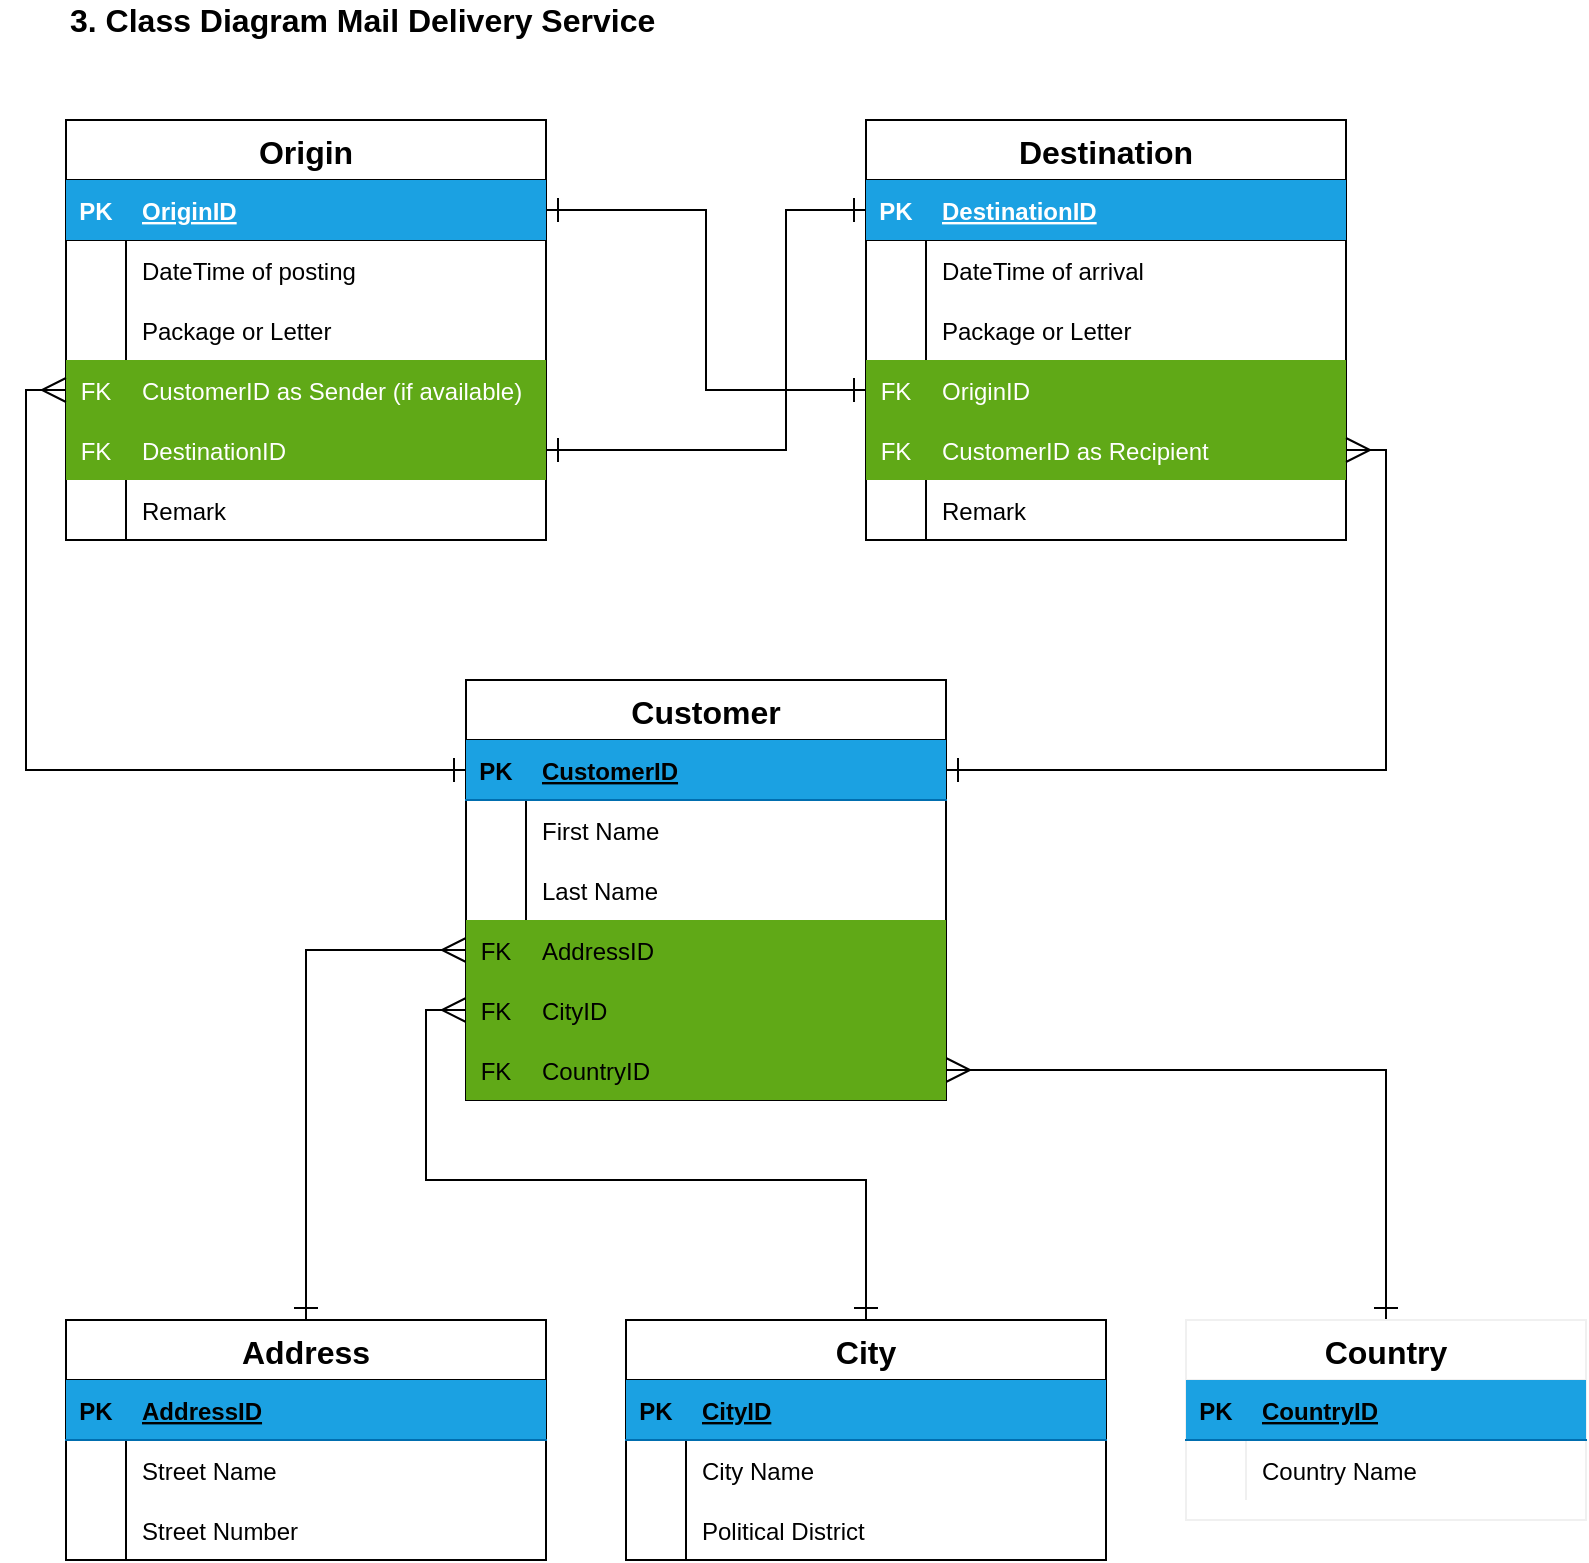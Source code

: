 <mxfile version="13.9.2" type="github">
  <diagram id="_-bA-3RpmDpL2thLnY7j" name="Page-1">
    <mxGraphModel dx="1038" dy="740" grid="1" gridSize="10" guides="1" tooltips="1" connect="1" arrows="1" fold="1" page="1" pageScale="1" pageWidth="850" pageHeight="1100" math="0" shadow="0">
      <root>
        <mxCell id="0" />
        <mxCell id="1" parent="0" />
        <mxCell id="2" value="3. Class Diagram Mail Delivery Service" style="text;html=1;strokeColor=none;fillColor=none;align=left;verticalAlign=middle;whiteSpace=wrap;rounded=0;fontStyle=1;fontSize=16;" parent="1" vertex="1">
          <mxGeometry x="40" y="20" width="330" height="20" as="geometry" />
        </mxCell>
        <mxCell id="7" value="Origin" style="shape=table;startSize=30;container=1;collapsible=1;childLayout=tableLayout;fixedRows=1;rowLines=0;fontStyle=1;align=center;resizeLast=1;fontSize=16;" parent="1" vertex="1">
          <mxGeometry x="40" y="80" width="240" height="210" as="geometry" />
        </mxCell>
        <mxCell id="8" value="" style="shape=partialRectangle;collapsible=0;dropTarget=0;pointerEvents=0;fillColor=none;top=0;left=0;bottom=1;right=0;points=[[0,0.5],[1,0.5]];portConstraint=eastwest;" parent="7" vertex="1">
          <mxGeometry y="30" width="240" height="30" as="geometry" />
        </mxCell>
        <mxCell id="9" value="PK" style="shape=partialRectangle;connectable=0;fillColor=#1ba1e2;top=0;left=0;bottom=0;right=0;fontStyle=1;overflow=hidden;strokeColor=#006EAF;fontColor=#ffffff;" parent="8" vertex="1">
          <mxGeometry width="30" height="30" as="geometry" />
        </mxCell>
        <mxCell id="10" value="OriginID" style="shape=partialRectangle;connectable=0;fillColor=#1ba1e2;top=0;left=0;bottom=0;right=0;align=left;spacingLeft=6;fontStyle=5;overflow=hidden;strokeColor=#006EAF;fontColor=#ffffff;" parent="8" vertex="1">
          <mxGeometry x="30" width="210" height="30" as="geometry" />
        </mxCell>
        <mxCell id="11" value="" style="shape=partialRectangle;collapsible=0;dropTarget=0;pointerEvents=0;fillColor=none;top=0;left=0;bottom=0;right=0;points=[[0,0.5],[1,0.5]];portConstraint=eastwest;" parent="7" vertex="1">
          <mxGeometry y="60" width="240" height="30" as="geometry" />
        </mxCell>
        <mxCell id="12" value="" style="shape=partialRectangle;connectable=0;fillColor=none;top=0;left=0;bottom=0;right=0;editable=1;overflow=hidden;" parent="11" vertex="1">
          <mxGeometry width="30" height="30" as="geometry" />
        </mxCell>
        <mxCell id="13" value="DateTime of posting" style="shape=partialRectangle;connectable=0;fillColor=none;top=0;left=0;bottom=0;right=0;align=left;spacingLeft=6;overflow=hidden;" parent="11" vertex="1">
          <mxGeometry x="30" width="210" height="30" as="geometry" />
        </mxCell>
        <mxCell id="14" value="" style="shape=partialRectangle;collapsible=0;dropTarget=0;pointerEvents=0;fillColor=none;top=0;left=0;bottom=0;right=0;points=[[0,0.5],[1,0.5]];portConstraint=eastwest;" parent="7" vertex="1">
          <mxGeometry y="90" width="240" height="30" as="geometry" />
        </mxCell>
        <mxCell id="15" value="" style="shape=partialRectangle;connectable=0;fillColor=none;top=0;left=0;bottom=0;right=0;editable=1;overflow=hidden;" parent="14" vertex="1">
          <mxGeometry width="30" height="30" as="geometry" />
        </mxCell>
        <mxCell id="16" value="Package or Letter" style="shape=partialRectangle;connectable=0;fillColor=none;top=0;left=0;bottom=0;right=0;align=left;spacingLeft=6;overflow=hidden;" parent="14" vertex="1">
          <mxGeometry x="30" width="210" height="30" as="geometry" />
        </mxCell>
        <mxCell id="17" value="" style="shape=partialRectangle;collapsible=0;dropTarget=0;pointerEvents=0;fillColor=none;top=0;left=0;bottom=0;right=0;points=[[0,0.5],[1,0.5]];portConstraint=eastwest;" parent="7" vertex="1">
          <mxGeometry y="120" width="240" height="30" as="geometry" />
        </mxCell>
        <mxCell id="18" value="FK" style="shape=partialRectangle;connectable=0;fillColor=#60a917;top=0;left=0;bottom=0;right=0;editable=1;overflow=hidden;strokeColor=#2D7600;fontColor=#ffffff;" parent="17" vertex="1">
          <mxGeometry width="30" height="30" as="geometry" />
        </mxCell>
        <mxCell id="19" value="CustomerID as Sender (if available)" style="shape=partialRectangle;connectable=0;fillColor=#60a917;top=0;left=0;bottom=0;right=0;align=left;spacingLeft=6;overflow=hidden;strokeColor=#2D7600;fontColor=#ffffff;" parent="17" vertex="1">
          <mxGeometry x="30" width="210" height="30" as="geometry" />
        </mxCell>
        <mxCell id="21" value="" style="shape=partialRectangle;collapsible=0;dropTarget=0;pointerEvents=0;fillColor=none;top=0;left=0;bottom=0;right=0;points=[[0,0.5],[1,0.5]];portConstraint=eastwest;" parent="7" vertex="1">
          <mxGeometry y="150" width="240" height="30" as="geometry" />
        </mxCell>
        <mxCell id="22" value="FK" style="shape=partialRectangle;connectable=0;fillColor=#60a917;top=0;left=0;bottom=0;right=0;editable=1;overflow=hidden;strokeColor=#2D7600;fontColor=#ffffff;" parent="21" vertex="1">
          <mxGeometry width="30" height="30" as="geometry" />
        </mxCell>
        <mxCell id="23" value="DestinationID" style="shape=partialRectangle;connectable=0;fillColor=#60a917;top=0;left=0;bottom=0;right=0;align=left;spacingLeft=6;overflow=hidden;strokeColor=#2D7600;fontColor=#ffffff;" parent="21" vertex="1">
          <mxGeometry x="30" width="210" height="30" as="geometry" />
        </mxCell>
        <mxCell id="116" value="" style="shape=partialRectangle;collapsible=0;dropTarget=0;pointerEvents=0;fillColor=none;top=0;left=0;bottom=0;right=0;points=[[0,0.5],[1,0.5]];portConstraint=eastwest;" parent="7" vertex="1">
          <mxGeometry y="180" width="240" height="30" as="geometry" />
        </mxCell>
        <mxCell id="117" value="" style="shape=partialRectangle;connectable=0;fillColor=none;top=0;left=0;bottom=0;right=0;editable=1;overflow=hidden;" parent="116" vertex="1">
          <mxGeometry width="30" height="30" as="geometry" />
        </mxCell>
        <mxCell id="118" value="Remark" style="shape=partialRectangle;connectable=0;fillColor=none;top=0;left=0;bottom=0;right=0;align=left;spacingLeft=6;overflow=hidden;" parent="116" vertex="1">
          <mxGeometry x="30" width="210" height="30" as="geometry" />
        </mxCell>
        <mxCell id="33" value="Destination" style="shape=table;startSize=30;container=1;collapsible=1;childLayout=tableLayout;fixedRows=1;rowLines=0;fontStyle=1;align=center;resizeLast=1;fontSize=16;" parent="1" vertex="1">
          <mxGeometry x="440" y="80" width="240" height="210" as="geometry" />
        </mxCell>
        <mxCell id="34" value="" style="shape=partialRectangle;collapsible=0;dropTarget=0;pointerEvents=0;fillColor=none;top=0;left=0;bottom=1;right=0;points=[[0,0.5],[1,0.5]];portConstraint=eastwest;" parent="33" vertex="1">
          <mxGeometry y="30" width="240" height="30" as="geometry" />
        </mxCell>
        <mxCell id="35" value="PK" style="shape=partialRectangle;connectable=0;fillColor=#1ba1e2;top=0;left=0;bottom=0;right=0;fontStyle=1;overflow=hidden;strokeColor=#006EAF;fontColor=#ffffff;" parent="34" vertex="1">
          <mxGeometry width="30" height="30" as="geometry" />
        </mxCell>
        <mxCell id="36" value="DestinationID" style="shape=partialRectangle;connectable=0;fillColor=#1ba1e2;top=0;left=0;bottom=0;right=0;align=left;spacingLeft=6;fontStyle=5;overflow=hidden;strokeColor=#006EAF;fontColor=#ffffff;" parent="34" vertex="1">
          <mxGeometry x="30" width="210" height="30" as="geometry" />
        </mxCell>
        <mxCell id="37" value="" style="shape=partialRectangle;collapsible=0;dropTarget=0;pointerEvents=0;fillColor=none;top=0;left=0;bottom=0;right=0;points=[[0,0.5],[1,0.5]];portConstraint=eastwest;" parent="33" vertex="1">
          <mxGeometry y="60" width="240" height="30" as="geometry" />
        </mxCell>
        <mxCell id="38" value="" style="shape=partialRectangle;connectable=0;fillColor=none;top=0;left=0;bottom=0;right=0;editable=1;overflow=hidden;" parent="37" vertex="1">
          <mxGeometry width="30" height="30" as="geometry" />
        </mxCell>
        <mxCell id="39" value="DateTime of arrival" style="shape=partialRectangle;connectable=0;fillColor=none;top=0;left=0;bottom=0;right=0;align=left;spacingLeft=6;overflow=hidden;" parent="37" vertex="1">
          <mxGeometry x="30" width="210" height="30" as="geometry" />
        </mxCell>
        <mxCell id="40" value="" style="shape=partialRectangle;collapsible=0;dropTarget=0;pointerEvents=0;fillColor=none;top=0;left=0;bottom=0;right=0;points=[[0,0.5],[1,0.5]];portConstraint=eastwest;" parent="33" vertex="1">
          <mxGeometry y="90" width="240" height="30" as="geometry" />
        </mxCell>
        <mxCell id="41" value="" style="shape=partialRectangle;connectable=0;fillColor=none;top=0;left=0;bottom=0;right=0;editable=1;overflow=hidden;" parent="40" vertex="1">
          <mxGeometry width="30" height="30" as="geometry" />
        </mxCell>
        <mxCell id="42" value="Package or Letter" style="shape=partialRectangle;connectable=0;fillColor=none;top=0;left=0;bottom=0;right=0;align=left;spacingLeft=6;overflow=hidden;" parent="40" vertex="1">
          <mxGeometry x="30" width="210" height="30" as="geometry" />
        </mxCell>
        <mxCell id="43" value="" style="shape=partialRectangle;collapsible=0;dropTarget=0;pointerEvents=0;fillColor=none;top=0;left=0;bottom=0;right=0;points=[[0,0.5],[1,0.5]];portConstraint=eastwest;" parent="33" vertex="1">
          <mxGeometry y="120" width="240" height="30" as="geometry" />
        </mxCell>
        <mxCell id="44" value="FK" style="shape=partialRectangle;connectable=0;fillColor=#60a917;top=0;left=0;bottom=0;right=0;editable=1;overflow=hidden;strokeColor=#2D7600;fontColor=#ffffff;" parent="43" vertex="1">
          <mxGeometry width="30" height="30" as="geometry" />
        </mxCell>
        <mxCell id="45" value="OriginID" style="shape=partialRectangle;connectable=0;fillColor=#60a917;top=0;left=0;bottom=0;right=0;align=left;spacingLeft=6;overflow=hidden;strokeColor=#2D7600;fontColor=#ffffff;" parent="43" vertex="1">
          <mxGeometry x="30" width="210" height="30" as="geometry" />
        </mxCell>
        <mxCell id="46" value="" style="shape=partialRectangle;collapsible=0;dropTarget=0;pointerEvents=0;fillColor=none;top=0;left=0;bottom=0;right=0;points=[[0,0.5],[1,0.5]];portConstraint=eastwest;" parent="33" vertex="1">
          <mxGeometry y="150" width="240" height="30" as="geometry" />
        </mxCell>
        <mxCell id="47" value="FK" style="shape=partialRectangle;connectable=0;fillColor=#60a917;top=0;left=0;bottom=0;right=0;editable=1;overflow=hidden;strokeColor=#2D7600;fontColor=#ffffff;" parent="46" vertex="1">
          <mxGeometry width="30" height="30" as="geometry" />
        </mxCell>
        <mxCell id="48" value="CustomerID as Recipient" style="shape=partialRectangle;connectable=0;fillColor=#60a917;top=0;left=0;bottom=0;right=0;align=left;spacingLeft=6;overflow=hidden;strokeColor=#2D7600;fontColor=#ffffff;" parent="46" vertex="1">
          <mxGeometry x="30" width="210" height="30" as="geometry" />
        </mxCell>
        <mxCell id="122" value="" style="shape=partialRectangle;collapsible=0;dropTarget=0;pointerEvents=0;fillColor=none;top=0;left=0;bottom=0;right=0;points=[[0,0.5],[1,0.5]];portConstraint=eastwest;" parent="33" vertex="1">
          <mxGeometry y="180" width="240" height="30" as="geometry" />
        </mxCell>
        <mxCell id="123" value="" style="shape=partialRectangle;connectable=0;fillColor=none;top=0;left=0;bottom=0;right=0;editable=1;overflow=hidden;" parent="122" vertex="1">
          <mxGeometry width="30" height="30" as="geometry" />
        </mxCell>
        <mxCell id="124" value="Remark" style="shape=partialRectangle;connectable=0;fillColor=none;top=0;left=0;bottom=0;right=0;align=left;spacingLeft=6;overflow=hidden;" parent="122" vertex="1">
          <mxGeometry x="30" width="210" height="30" as="geometry" />
        </mxCell>
        <mxCell id="143" style="edgeStyle=orthogonalEdgeStyle;rounded=0;orthogonalLoop=1;jettySize=auto;html=1;entryX=0;entryY=0.5;entryDx=0;entryDy=0;startArrow=ERone;startFill=0;startSize=10;endArrow=ERmany;endFill=0;endSize=10;fontSize=16;" parent="1" source="103" target="81" edge="1">
          <mxGeometry relative="1" as="geometry" />
        </mxCell>
        <mxCell id="103" value="City" style="shape=table;startSize=30;container=1;collapsible=1;childLayout=tableLayout;fixedRows=1;rowLines=0;fontStyle=1;align=center;resizeLast=1;fontSize=16;" parent="1" vertex="1">
          <mxGeometry x="320" y="680" width="240" height="120" as="geometry" />
        </mxCell>
        <mxCell id="104" value="" style="shape=partialRectangle;collapsible=0;dropTarget=0;pointerEvents=0;fillColor=#1ba1e2;top=0;left=0;bottom=1;right=0;points=[[0,0.5],[1,0.5]];portConstraint=eastwest;strokeColor=#006EAF;fontColor=#ffffff;" parent="103" vertex="1">
          <mxGeometry y="30" width="240" height="30" as="geometry" />
        </mxCell>
        <mxCell id="105" value="PK" style="shape=partialRectangle;connectable=0;fillColor=none;top=0;left=0;bottom=0;right=0;fontStyle=1;overflow=hidden;" parent="104" vertex="1">
          <mxGeometry width="30" height="30" as="geometry" />
        </mxCell>
        <mxCell id="106" value="CityID" style="shape=partialRectangle;connectable=0;fillColor=none;top=0;left=0;bottom=0;right=0;align=left;spacingLeft=6;fontStyle=5;overflow=hidden;" parent="104" vertex="1">
          <mxGeometry x="30" width="210" height="30" as="geometry" />
        </mxCell>
        <mxCell id="107" value="" style="shape=partialRectangle;collapsible=0;dropTarget=0;pointerEvents=0;fillColor=none;top=0;left=0;bottom=0;right=0;points=[[0,0.5],[1,0.5]];portConstraint=eastwest;" parent="103" vertex="1">
          <mxGeometry y="60" width="240" height="30" as="geometry" />
        </mxCell>
        <mxCell id="108" value="" style="shape=partialRectangle;connectable=0;fillColor=none;top=0;left=0;bottom=0;right=0;editable=1;overflow=hidden;" parent="107" vertex="1">
          <mxGeometry width="30" height="30" as="geometry" />
        </mxCell>
        <mxCell id="109" value="City Name" style="shape=partialRectangle;connectable=0;fillColor=none;top=0;left=0;bottom=0;right=0;align=left;spacingLeft=6;overflow=hidden;" parent="107" vertex="1">
          <mxGeometry x="30" width="210" height="30" as="geometry" />
        </mxCell>
        <mxCell id="110" value="" style="shape=partialRectangle;collapsible=0;dropTarget=0;pointerEvents=0;fillColor=none;top=0;left=0;bottom=0;right=0;points=[[0,0.5],[1,0.5]];portConstraint=eastwest;" parent="103" vertex="1">
          <mxGeometry y="90" width="240" height="30" as="geometry" />
        </mxCell>
        <mxCell id="111" value="" style="shape=partialRectangle;connectable=0;fillColor=none;top=0;left=0;bottom=0;right=0;editable=1;overflow=hidden;" parent="110" vertex="1">
          <mxGeometry width="30" height="30" as="geometry" />
        </mxCell>
        <mxCell id="112" value="Political District" style="shape=partialRectangle;connectable=0;fillColor=none;top=0;left=0;bottom=0;right=0;align=left;spacingLeft=6;overflow=hidden;" parent="110" vertex="1">
          <mxGeometry x="30" width="210" height="30" as="geometry" />
        </mxCell>
        <mxCell id="144" style="edgeStyle=orthogonalEdgeStyle;rounded=0;orthogonalLoop=1;jettySize=auto;html=1;startArrow=ERone;startFill=0;startSize=10;endArrow=ERmany;endFill=0;endSize=10;fontSize=16;entryX=1;entryY=0.5;entryDx=0;entryDy=0;" parent="1" source="125" target="84" edge="1">
          <mxGeometry relative="1" as="geometry" />
        </mxCell>
        <mxCell id="125" value="Country" style="shape=table;startSize=30;container=1;collapsible=1;childLayout=tableLayout;fixedRows=1;rowLines=0;fontStyle=1;align=center;resizeLast=1;strokeColor=#F0F0F0;fontSize=16;" parent="1" vertex="1">
          <mxGeometry x="600" y="680" width="200" height="100" as="geometry" />
        </mxCell>
        <mxCell id="126" value="" style="shape=partialRectangle;collapsible=0;dropTarget=0;pointerEvents=0;fillColor=#1ba1e2;top=0;left=0;bottom=1;right=0;points=[[0,0.5],[1,0.5]];portConstraint=eastwest;strokeColor=#006EAF;fontColor=#ffffff;" parent="125" vertex="1">
          <mxGeometry y="30" width="200" height="30" as="geometry" />
        </mxCell>
        <mxCell id="127" value="PK" style="shape=partialRectangle;connectable=0;fillColor=none;top=0;left=0;bottom=0;right=0;fontStyle=1;overflow=hidden;" parent="126" vertex="1">
          <mxGeometry width="30" height="30" as="geometry" />
        </mxCell>
        <mxCell id="128" value="CountryID" style="shape=partialRectangle;connectable=0;fillColor=none;top=0;left=0;bottom=0;right=0;align=left;spacingLeft=6;fontStyle=5;overflow=hidden;" parent="126" vertex="1">
          <mxGeometry x="30" width="170" height="30" as="geometry" />
        </mxCell>
        <mxCell id="129" value="" style="shape=partialRectangle;collapsible=0;dropTarget=0;pointerEvents=0;fillColor=none;top=0;left=0;bottom=0;right=0;points=[[0,0.5],[1,0.5]];portConstraint=eastwest;" parent="125" vertex="1">
          <mxGeometry y="60" width="200" height="30" as="geometry" />
        </mxCell>
        <mxCell id="130" value="" style="shape=partialRectangle;connectable=0;fillColor=none;top=0;left=0;bottom=0;right=0;editable=1;overflow=hidden;" parent="129" vertex="1">
          <mxGeometry width="30" height="30" as="geometry" />
        </mxCell>
        <mxCell id="131" value="Country Name" style="shape=partialRectangle;connectable=0;fillColor=none;top=0;left=0;bottom=0;right=0;align=left;spacingLeft=6;overflow=hidden;" parent="129" vertex="1">
          <mxGeometry x="30" width="170" height="30" as="geometry" />
        </mxCell>
        <mxCell id="142" style="edgeStyle=orthogonalEdgeStyle;rounded=0;orthogonalLoop=1;jettySize=auto;html=1;entryX=0;entryY=0.5;entryDx=0;entryDy=0;startArrow=ERone;startFill=0;startSize=10;endArrow=ERmany;endFill=0;endSize=10;fontSize=16;" parent="1" source="87" target="78" edge="1">
          <mxGeometry relative="1" as="geometry" />
        </mxCell>
        <mxCell id="87" value="Address" style="shape=table;startSize=30;container=1;collapsible=1;childLayout=tableLayout;fixedRows=1;rowLines=0;fontStyle=1;align=center;resizeLast=1;fontSize=16;" parent="1" vertex="1">
          <mxGeometry x="40" y="680" width="240" height="120" as="geometry" />
        </mxCell>
        <mxCell id="88" value="" style="shape=partialRectangle;collapsible=0;dropTarget=0;pointerEvents=0;fillColor=#1ba1e2;top=0;left=0;bottom=1;right=0;points=[[0,0.5],[1,0.5]];portConstraint=eastwest;strokeColor=#006EAF;fontColor=#ffffff;" parent="87" vertex="1">
          <mxGeometry y="30" width="240" height="30" as="geometry" />
        </mxCell>
        <mxCell id="89" value="PK" style="shape=partialRectangle;connectable=0;fillColor=none;top=0;left=0;bottom=0;right=0;fontStyle=1;overflow=hidden;" parent="88" vertex="1">
          <mxGeometry width="30" height="30" as="geometry" />
        </mxCell>
        <mxCell id="90" value="AddressID" style="shape=partialRectangle;connectable=0;fillColor=none;top=0;left=0;bottom=0;right=0;align=left;spacingLeft=6;fontStyle=5;overflow=hidden;" parent="88" vertex="1">
          <mxGeometry x="30" width="210" height="30" as="geometry" />
        </mxCell>
        <mxCell id="91" value="" style="shape=partialRectangle;collapsible=0;dropTarget=0;pointerEvents=0;fillColor=none;top=0;left=0;bottom=0;right=0;points=[[0,0.5],[1,0.5]];portConstraint=eastwest;" parent="87" vertex="1">
          <mxGeometry y="60" width="240" height="30" as="geometry" />
        </mxCell>
        <mxCell id="92" value="" style="shape=partialRectangle;connectable=0;fillColor=none;top=0;left=0;bottom=0;right=0;editable=1;overflow=hidden;" parent="91" vertex="1">
          <mxGeometry width="30" height="30" as="geometry" />
        </mxCell>
        <mxCell id="93" value="Street Name" style="shape=partialRectangle;connectable=0;fillColor=none;top=0;left=0;bottom=0;right=0;align=left;spacingLeft=6;overflow=hidden;" parent="91" vertex="1">
          <mxGeometry x="30" width="210" height="30" as="geometry" />
        </mxCell>
        <mxCell id="94" value="" style="shape=partialRectangle;collapsible=0;dropTarget=0;pointerEvents=0;fillColor=none;top=0;left=0;bottom=0;right=0;points=[[0,0.5],[1,0.5]];portConstraint=eastwest;" parent="87" vertex="1">
          <mxGeometry y="90" width="240" height="30" as="geometry" />
        </mxCell>
        <mxCell id="95" value="" style="shape=partialRectangle;connectable=0;fillColor=none;top=0;left=0;bottom=0;right=0;editable=1;overflow=hidden;" parent="94" vertex="1">
          <mxGeometry width="30" height="30" as="geometry" />
        </mxCell>
        <mxCell id="96" value="Street Number" style="shape=partialRectangle;connectable=0;fillColor=none;top=0;left=0;bottom=0;right=0;align=left;spacingLeft=6;overflow=hidden;" parent="94" vertex="1">
          <mxGeometry x="30" width="210" height="30" as="geometry" />
        </mxCell>
        <mxCell id="68" value="Customer" style="shape=table;startSize=30;container=1;collapsible=1;childLayout=tableLayout;fixedRows=1;rowLines=0;fontStyle=1;align=center;resizeLast=1;fontSize=16;" parent="1" vertex="1">
          <mxGeometry x="240" y="360" width="240" height="210" as="geometry" />
        </mxCell>
        <mxCell id="69" value="" style="shape=partialRectangle;collapsible=0;dropTarget=0;pointerEvents=0;fillColor=#1ba1e2;top=0;left=0;bottom=1;right=0;points=[[0,0.5],[1,0.5]];portConstraint=eastwest;strokeColor=#006EAF;fontColor=#ffffff;" parent="68" vertex="1">
          <mxGeometry y="30" width="240" height="30" as="geometry" />
        </mxCell>
        <mxCell id="70" value="PK" style="shape=partialRectangle;connectable=0;fillColor=none;top=0;left=0;bottom=0;right=0;fontStyle=1;overflow=hidden;" parent="69" vertex="1">
          <mxGeometry width="30" height="30" as="geometry" />
        </mxCell>
        <mxCell id="71" value="CustomerID" style="shape=partialRectangle;connectable=0;fillColor=none;top=0;left=0;bottom=0;right=0;align=left;spacingLeft=6;fontStyle=5;overflow=hidden;" parent="69" vertex="1">
          <mxGeometry x="30" width="210" height="30" as="geometry" />
        </mxCell>
        <mxCell id="72" value="" style="shape=partialRectangle;collapsible=0;dropTarget=0;pointerEvents=0;fillColor=none;top=0;left=0;bottom=0;right=0;points=[[0,0.5],[1,0.5]];portConstraint=eastwest;" parent="68" vertex="1">
          <mxGeometry y="60" width="240" height="30" as="geometry" />
        </mxCell>
        <mxCell id="73" value="" style="shape=partialRectangle;connectable=0;fillColor=none;top=0;left=0;bottom=0;right=0;editable=1;overflow=hidden;" parent="72" vertex="1">
          <mxGeometry width="30" height="30" as="geometry" />
        </mxCell>
        <mxCell id="74" value="First Name" style="shape=partialRectangle;connectable=0;fillColor=none;top=0;left=0;bottom=0;right=0;align=left;spacingLeft=6;overflow=hidden;" parent="72" vertex="1">
          <mxGeometry x="30" width="210" height="30" as="geometry" />
        </mxCell>
        <mxCell id="75" value="" style="shape=partialRectangle;collapsible=0;dropTarget=0;pointerEvents=0;fillColor=none;top=0;left=0;bottom=0;right=0;points=[[0,0.5],[1,0.5]];portConstraint=eastwest;" parent="68" vertex="1">
          <mxGeometry y="90" width="240" height="30" as="geometry" />
        </mxCell>
        <mxCell id="76" value="" style="shape=partialRectangle;connectable=0;fillColor=none;top=0;left=0;bottom=0;right=0;editable=1;overflow=hidden;" parent="75" vertex="1">
          <mxGeometry width="30" height="30" as="geometry" />
        </mxCell>
        <mxCell id="77" value="Last Name" style="shape=partialRectangle;connectable=0;fillColor=none;top=0;left=0;bottom=0;right=0;align=left;spacingLeft=6;overflow=hidden;" parent="75" vertex="1">
          <mxGeometry x="30" width="210" height="30" as="geometry" />
        </mxCell>
        <mxCell id="78" value="" style="shape=partialRectangle;collapsible=0;dropTarget=0;pointerEvents=0;fillColor=#60a917;top=0;left=0;bottom=0;right=0;points=[[0,0.5],[1,0.5]];portConstraint=eastwest;strokeColor=#2D7600;fontColor=#ffffff;" parent="68" vertex="1">
          <mxGeometry y="120" width="240" height="30" as="geometry" />
        </mxCell>
        <mxCell id="79" value="FK" style="shape=partialRectangle;connectable=0;fillColor=none;top=0;left=0;bottom=0;right=0;editable=1;overflow=hidden;" parent="78" vertex="1">
          <mxGeometry width="30" height="30" as="geometry" />
        </mxCell>
        <mxCell id="80" value="AddressID" style="shape=partialRectangle;connectable=0;fillColor=none;top=0;left=0;bottom=0;right=0;align=left;spacingLeft=6;overflow=hidden;" parent="78" vertex="1">
          <mxGeometry x="30" width="210" height="30" as="geometry" />
        </mxCell>
        <mxCell id="81" value="" style="shape=partialRectangle;collapsible=0;dropTarget=0;pointerEvents=0;fillColor=#60a917;top=0;left=0;bottom=0;right=0;points=[[0,0.5],[1,0.5]];portConstraint=eastwest;strokeColor=#2D7600;fontColor=#ffffff;" parent="68" vertex="1">
          <mxGeometry y="150" width="240" height="30" as="geometry" />
        </mxCell>
        <mxCell id="82" value="FK" style="shape=partialRectangle;connectable=0;fillColor=none;top=0;left=0;bottom=0;right=0;editable=1;overflow=hidden;" parent="81" vertex="1">
          <mxGeometry width="30" height="30" as="geometry" />
        </mxCell>
        <mxCell id="83" value="CityID" style="shape=partialRectangle;connectable=0;fillColor=none;top=0;left=0;bottom=0;right=0;align=left;spacingLeft=6;overflow=hidden;" parent="81" vertex="1">
          <mxGeometry x="30" width="210" height="30" as="geometry" />
        </mxCell>
        <mxCell id="84" value="" style="shape=partialRectangle;collapsible=0;dropTarget=0;pointerEvents=0;fillColor=#60a917;top=0;left=0;bottom=0;right=0;points=[[0,0.5],[1,0.5]];portConstraint=eastwest;strokeColor=#2D7600;fontColor=#ffffff;" parent="68" vertex="1">
          <mxGeometry y="180" width="240" height="30" as="geometry" />
        </mxCell>
        <mxCell id="85" value="FK" style="shape=partialRectangle;connectable=0;fillColor=none;top=0;left=0;bottom=0;right=0;editable=1;overflow=hidden;" parent="84" vertex="1">
          <mxGeometry width="30" height="30" as="geometry" />
        </mxCell>
        <mxCell id="86" value="CountryID" style="shape=partialRectangle;connectable=0;fillColor=none;top=0;left=0;bottom=0;right=0;align=left;spacingLeft=6;overflow=hidden;" parent="84" vertex="1">
          <mxGeometry x="30" width="210" height="30" as="geometry" />
        </mxCell>
        <mxCell id="145" style="edgeStyle=orthogonalEdgeStyle;rounded=0;orthogonalLoop=1;jettySize=auto;html=1;entryX=0;entryY=0.5;entryDx=0;entryDy=0;startArrow=ERone;startFill=0;startSize=10;endArrow=ERmany;endFill=0;endSize=10;fontSize=16;" parent="1" source="69" target="17" edge="1">
          <mxGeometry relative="1" as="geometry" />
        </mxCell>
        <mxCell id="146" style="edgeStyle=orthogonalEdgeStyle;rounded=0;orthogonalLoop=1;jettySize=auto;html=1;entryX=0;entryY=0.5;entryDx=0;entryDy=0;startArrow=ERone;startFill=0;startSize=10;endArrow=ERone;endFill=0;endSize=10;fontSize=16;" parent="1" source="21" target="34" edge="1">
          <mxGeometry relative="1" as="geometry">
            <Array as="points">
              <mxPoint x="400" y="245" />
              <mxPoint x="400" y="125" />
            </Array>
          </mxGeometry>
        </mxCell>
        <mxCell id="147" style="edgeStyle=orthogonalEdgeStyle;rounded=0;orthogonalLoop=1;jettySize=auto;html=1;entryX=1;entryY=0.5;entryDx=0;entryDy=0;startArrow=ERone;startFill=0;startSize=10;endArrow=ERmany;endFill=0;endSize=10;fontSize=16;" parent="1" source="69" target="46" edge="1">
          <mxGeometry relative="1" as="geometry" />
        </mxCell>
        <mxCell id="149" style="edgeStyle=orthogonalEdgeStyle;rounded=0;orthogonalLoop=1;jettySize=auto;html=1;entryX=1;entryY=0.5;entryDx=0;entryDy=0;startArrow=ERone;startFill=0;startSize=10;endArrow=ERone;endFill=0;endSize=10;fontSize=16;" parent="1" source="43" target="8" edge="1">
          <mxGeometry relative="1" as="geometry" />
        </mxCell>
      </root>
    </mxGraphModel>
  </diagram>
</mxfile>
